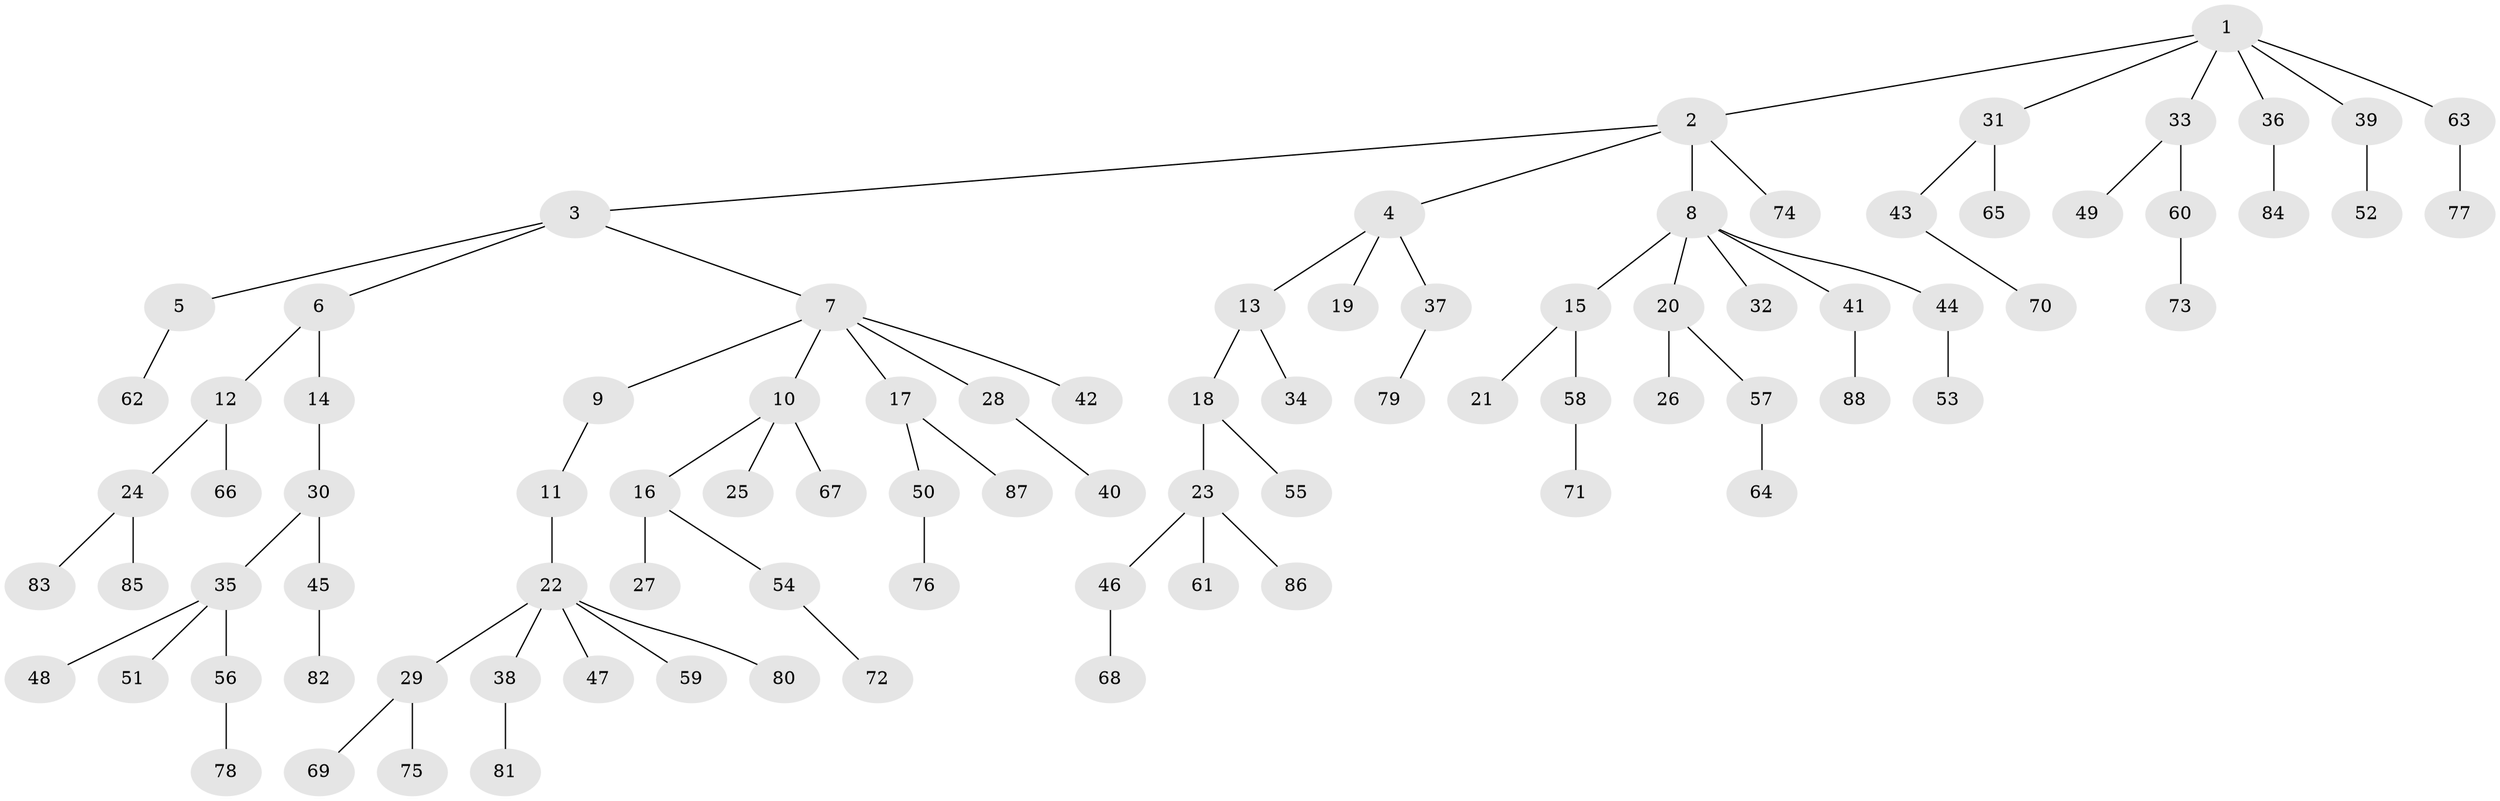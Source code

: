 // coarse degree distribution, {5: 0.06818181818181818, 3: 0.11363636363636363, 2: 0.20454545454545456, 1: 0.5454545454545454, 6: 0.022727272727272728, 4: 0.045454545454545456}
// Generated by graph-tools (version 1.1) at 2025/37/03/04/25 23:37:19]
// undirected, 88 vertices, 87 edges
graph export_dot {
  node [color=gray90,style=filled];
  1;
  2;
  3;
  4;
  5;
  6;
  7;
  8;
  9;
  10;
  11;
  12;
  13;
  14;
  15;
  16;
  17;
  18;
  19;
  20;
  21;
  22;
  23;
  24;
  25;
  26;
  27;
  28;
  29;
  30;
  31;
  32;
  33;
  34;
  35;
  36;
  37;
  38;
  39;
  40;
  41;
  42;
  43;
  44;
  45;
  46;
  47;
  48;
  49;
  50;
  51;
  52;
  53;
  54;
  55;
  56;
  57;
  58;
  59;
  60;
  61;
  62;
  63;
  64;
  65;
  66;
  67;
  68;
  69;
  70;
  71;
  72;
  73;
  74;
  75;
  76;
  77;
  78;
  79;
  80;
  81;
  82;
  83;
  84;
  85;
  86;
  87;
  88;
  1 -- 2;
  1 -- 31;
  1 -- 33;
  1 -- 36;
  1 -- 39;
  1 -- 63;
  2 -- 3;
  2 -- 4;
  2 -- 8;
  2 -- 74;
  3 -- 5;
  3 -- 6;
  3 -- 7;
  4 -- 13;
  4 -- 19;
  4 -- 37;
  5 -- 62;
  6 -- 12;
  6 -- 14;
  7 -- 9;
  7 -- 10;
  7 -- 17;
  7 -- 28;
  7 -- 42;
  8 -- 15;
  8 -- 20;
  8 -- 32;
  8 -- 41;
  8 -- 44;
  9 -- 11;
  10 -- 16;
  10 -- 25;
  10 -- 67;
  11 -- 22;
  12 -- 24;
  12 -- 66;
  13 -- 18;
  13 -- 34;
  14 -- 30;
  15 -- 21;
  15 -- 58;
  16 -- 27;
  16 -- 54;
  17 -- 50;
  17 -- 87;
  18 -- 23;
  18 -- 55;
  20 -- 26;
  20 -- 57;
  22 -- 29;
  22 -- 38;
  22 -- 47;
  22 -- 59;
  22 -- 80;
  23 -- 46;
  23 -- 61;
  23 -- 86;
  24 -- 83;
  24 -- 85;
  28 -- 40;
  29 -- 69;
  29 -- 75;
  30 -- 35;
  30 -- 45;
  31 -- 43;
  31 -- 65;
  33 -- 49;
  33 -- 60;
  35 -- 48;
  35 -- 51;
  35 -- 56;
  36 -- 84;
  37 -- 79;
  38 -- 81;
  39 -- 52;
  41 -- 88;
  43 -- 70;
  44 -- 53;
  45 -- 82;
  46 -- 68;
  50 -- 76;
  54 -- 72;
  56 -- 78;
  57 -- 64;
  58 -- 71;
  60 -- 73;
  63 -- 77;
}
